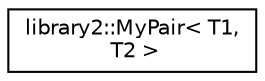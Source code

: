 digraph "Иерархия классов. Графический вид."
{
 // LATEX_PDF_SIZE
  edge [fontname="Helvetica",fontsize="10",labelfontname="Helvetica",labelfontsize="10"];
  node [fontname="Helvetica",fontsize="10",shape=record];
  rankdir="LR";
  Node0 [label="library2::MyPair\< T1,\l T2 \>",height=0.2,width=0.4,color="black", fillcolor="white", style="filled",URL="$structlibrary2_1_1MyPair.html",tooltip=" "];
}
